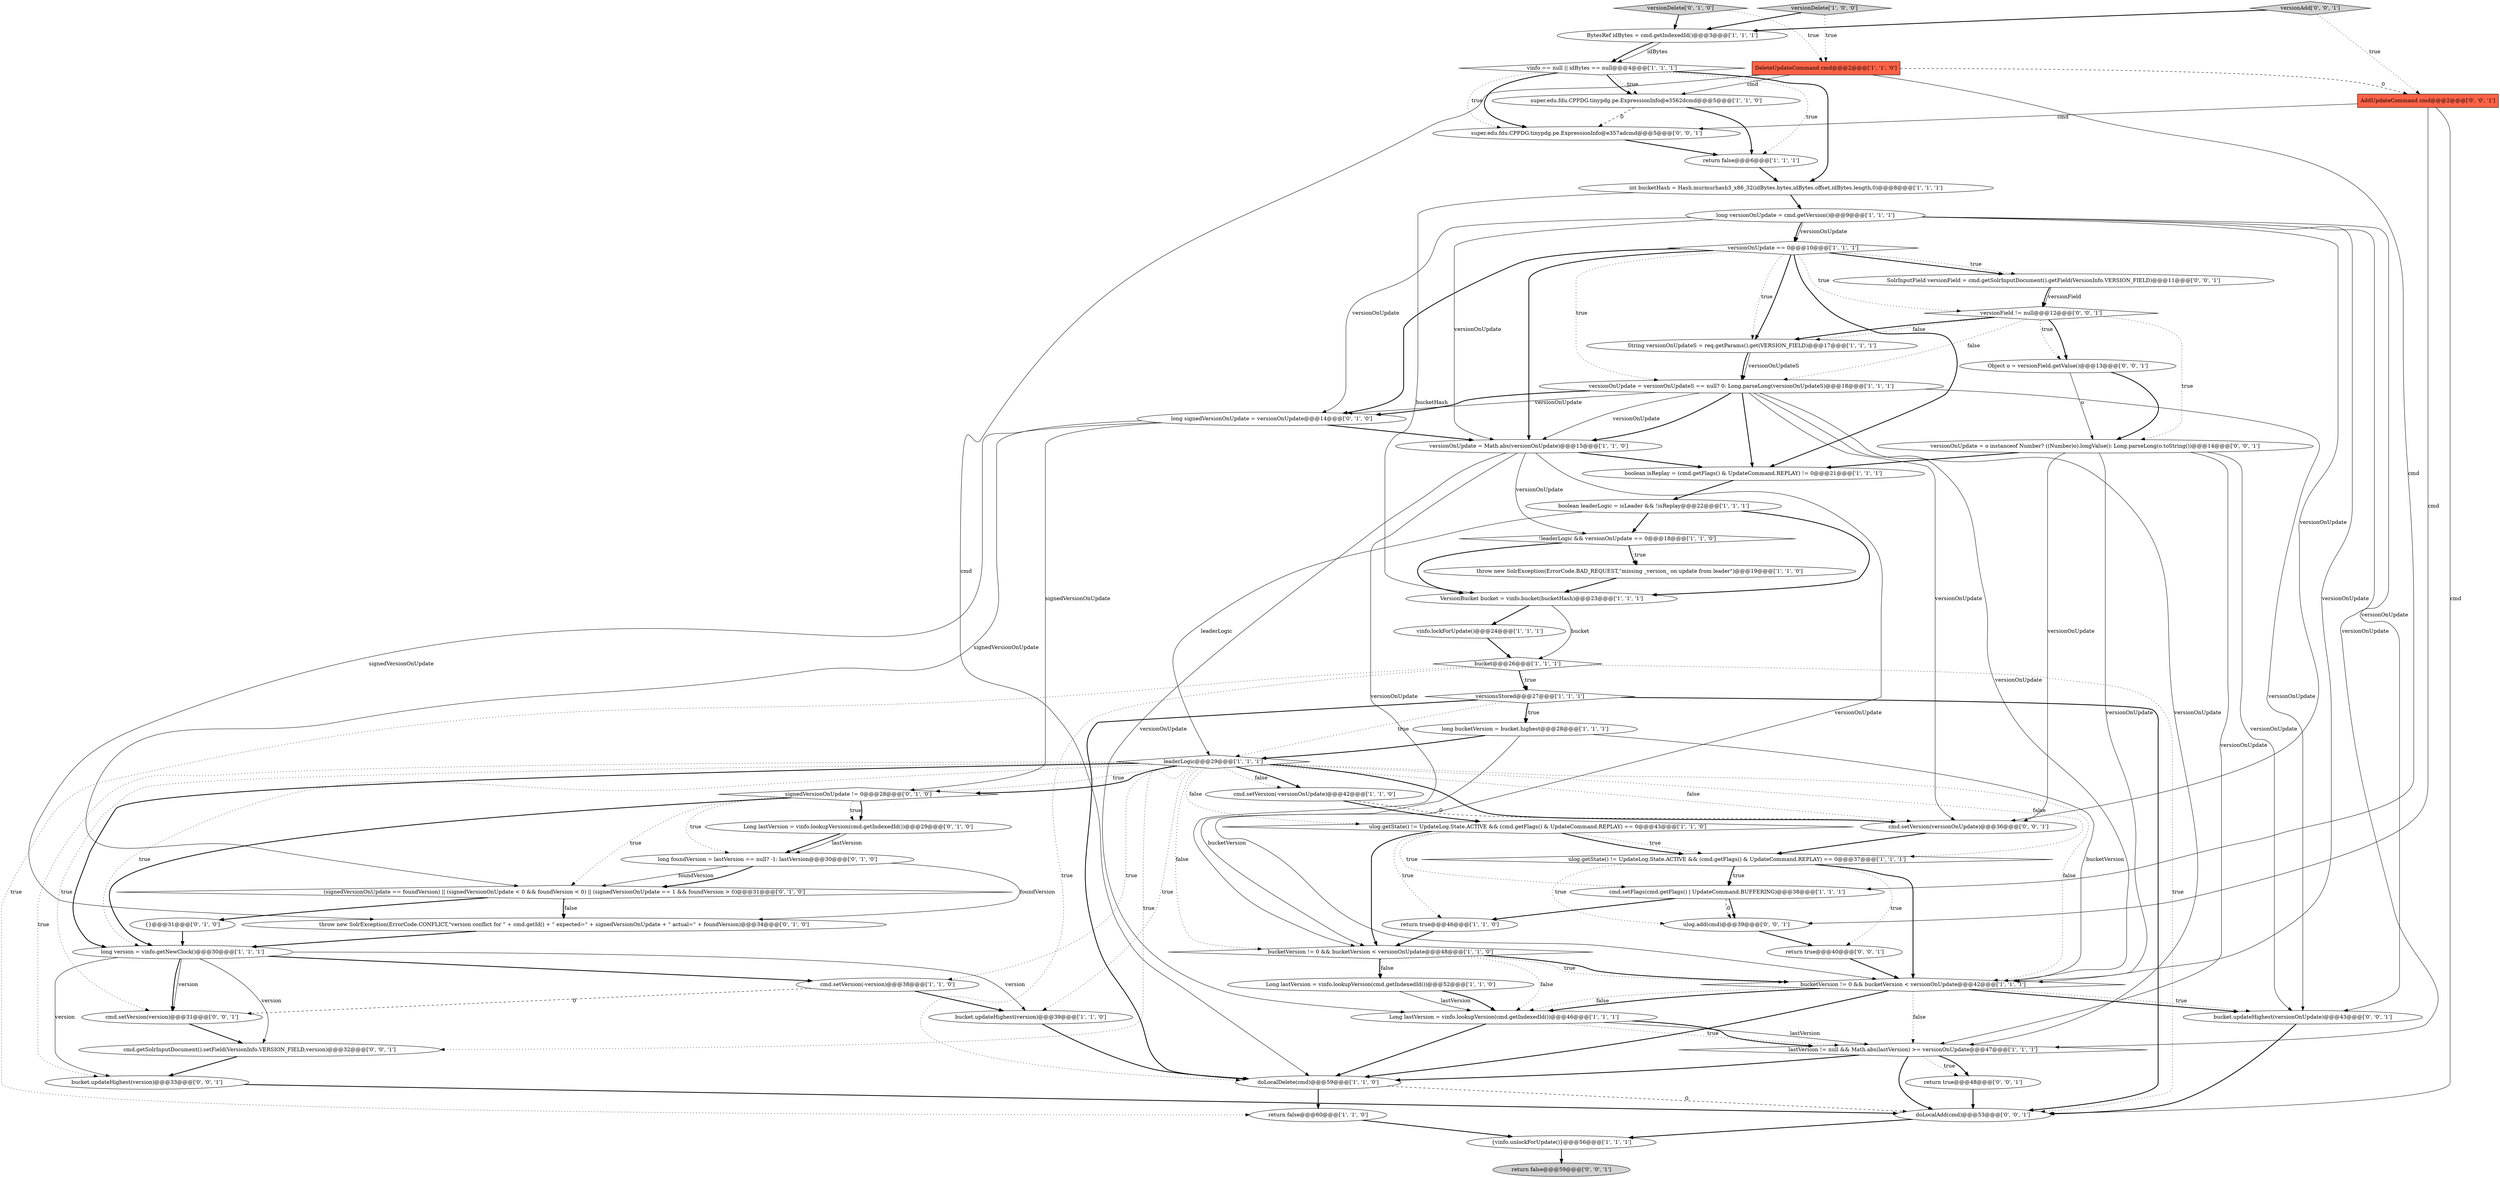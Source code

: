 digraph {
21 [style = filled, label = "versionOnUpdate == 0@@@10@@@['1', '1', '1']", fillcolor = white, shape = diamond image = "AAA0AAABBB1BBB"];
7 [style = filled, label = "ulog.getState() != UpdateLog.State.ACTIVE && (cmd.getFlags() & UpdateCommand.REPLAY) == 0@@@37@@@['1', '1', '1']", fillcolor = white, shape = diamond image = "AAA0AAABBB1BBB"];
14 [style = filled, label = "ulog.getState() != UpdateLog.State.ACTIVE && (cmd.getFlags() & UpdateCommand.REPLAY) == 0@@@43@@@['1', '1', '0']", fillcolor = white, shape = diamond image = "AAA0AAABBB1BBB"];
19 [style = filled, label = "long bucketVersion = bucket.highest@@@28@@@['1', '1', '1']", fillcolor = white, shape = ellipse image = "AAA0AAABBB1BBB"];
39 [style = filled, label = "signedVersionOnUpdate != 0@@@28@@@['0', '1', '0']", fillcolor = white, shape = diamond image = "AAA1AAABBB2BBB"];
15 [style = filled, label = "{vinfo.unlockForUpdate()}@@@56@@@['1', '1', '1']", fillcolor = white, shape = ellipse image = "AAA0AAABBB1BBB"];
34 [style = filled, label = "return true@@@46@@@['1', '1', '0']", fillcolor = white, shape = ellipse image = "AAA0AAABBB1BBB"];
37 [style = filled, label = "versionsStored@@@27@@@['1', '1', '1']", fillcolor = white, shape = diamond image = "AAA0AAABBB1BBB"];
30 [style = filled, label = "int bucketHash = Hash.murmurhash3_x86_32(idBytes.bytes,idBytes.offset,idBytes.length,0)@@@8@@@['1', '1', '1']", fillcolor = white, shape = ellipse image = "AAA0AAABBB1BBB"];
28 [style = filled, label = "!leaderLogic && versionOnUpdate == 0@@@18@@@['1', '1', '0']", fillcolor = white, shape = diamond image = "AAA0AAABBB1BBB"];
55 [style = filled, label = "return true@@@48@@@['0', '0', '1']", fillcolor = white, shape = ellipse image = "AAA0AAABBB3BBB"];
22 [style = filled, label = "versionOnUpdate = versionOnUpdateS == null? 0: Long.parseLong(versionOnUpdateS)@@@18@@@['1', '1', '1']", fillcolor = white, shape = ellipse image = "AAA0AAABBB1BBB"];
47 [style = filled, label = "Object o = versionField.getValue()@@@13@@@['0', '0', '1']", fillcolor = white, shape = ellipse image = "AAA0AAABBB3BBB"];
59 [style = filled, label = "SolrInputField versionField = cmd.getSolrInputDocument().getField(VersionInfo.VERSION_FIELD)@@@11@@@['0', '0', '1']", fillcolor = white, shape = ellipse image = "AAA0AAABBB3BBB"];
6 [style = filled, label = "long versionOnUpdate = cmd.getVersion()@@@9@@@['1', '1', '1']", fillcolor = white, shape = ellipse image = "AAA0AAABBB1BBB"];
18 [style = filled, label = "super.edu.fdu.CPPDG.tinypdg.pe.ExpressionInfo@e3562dcmd@@@5@@@['1', '1', '0']", fillcolor = white, shape = ellipse image = "AAA0AAABBB1BBB"];
56 [style = filled, label = "bucket.updateHighest(versionOnUpdate)@@@43@@@['0', '0', '1']", fillcolor = white, shape = ellipse image = "AAA0AAABBB3BBB"];
44 [style = filled, label = "Long lastVersion = vinfo.lookupVersion(cmd.getIndexedId())@@@29@@@['0', '1', '0']", fillcolor = white, shape = ellipse image = "AAA1AAABBB2BBB"];
11 [style = filled, label = "VersionBucket bucket = vinfo.bucket(bucketHash)@@@23@@@['1', '1', '1']", fillcolor = white, shape = ellipse image = "AAA0AAABBB1BBB"];
9 [style = filled, label = "String versionOnUpdateS = req.getParams().get(VERSION_FIELD)@@@17@@@['1', '1', '1']", fillcolor = white, shape = ellipse image = "AAA0AAABBB1BBB"];
10 [style = filled, label = "DeleteUpdateCommand cmd@@@2@@@['1', '1', '0']", fillcolor = tomato, shape = box image = "AAA0AAABBB1BBB"];
58 [style = filled, label = "versionField != null@@@12@@@['0', '0', '1']", fillcolor = white, shape = diamond image = "AAA0AAABBB3BBB"];
51 [style = filled, label = "cmd.setVersion(versionOnUpdate)@@@36@@@['0', '0', '1']", fillcolor = white, shape = ellipse image = "AAA0AAABBB3BBB"];
52 [style = filled, label = "cmd.getSolrInputDocument().setField(VersionInfo.VERSION_FIELD,version)@@@32@@@['0', '0', '1']", fillcolor = white, shape = ellipse image = "AAA0AAABBB3BBB"];
29 [style = filled, label = "boolean isReplay = (cmd.getFlags() & UpdateCommand.REPLAY) != 0@@@21@@@['1', '1', '1']", fillcolor = white, shape = ellipse image = "AAA0AAABBB1BBB"];
26 [style = filled, label = "cmd.setFlags(cmd.getFlags() | UpdateCommand.BUFFERING)@@@38@@@['1', '1', '1']", fillcolor = white, shape = ellipse image = "AAA0AAABBB1BBB"];
53 [style = filled, label = "super.edu.fdu.CPPDG.tinypdg.pe.ExpressionInfo@e357adcmd@@@5@@@['0', '0', '1']", fillcolor = white, shape = ellipse image = "AAA0AAABBB3BBB"];
33 [style = filled, label = "Long lastVersion = vinfo.lookupVersion(cmd.getIndexedId())@@@46@@@['1', '1', '1']", fillcolor = white, shape = ellipse image = "AAA0AAABBB1BBB"];
57 [style = filled, label = "return true@@@40@@@['0', '0', '1']", fillcolor = white, shape = ellipse image = "AAA0AAABBB3BBB"];
4 [style = filled, label = "BytesRef idBytes = cmd.getIndexedId()@@@3@@@['1', '1', '1']", fillcolor = white, shape = ellipse image = "AAA0AAABBB1BBB"];
50 [style = filled, label = "cmd.setVersion(version)@@@31@@@['0', '0', '1']", fillcolor = white, shape = ellipse image = "AAA0AAABBB3BBB"];
48 [style = filled, label = "AddUpdateCommand cmd@@@2@@@['0', '0', '1']", fillcolor = tomato, shape = box image = "AAA0AAABBB3BBB"];
36 [style = filled, label = "doLocalDelete(cmd)@@@59@@@['1', '1', '0']", fillcolor = white, shape = ellipse image = "AAA0AAABBB1BBB"];
54 [style = filled, label = "return false@@@59@@@['0', '0', '1']", fillcolor = lightgray, shape = ellipse image = "AAA0AAABBB3BBB"];
31 [style = filled, label = "cmd.setVersion(-versionOnUpdate)@@@42@@@['1', '1', '0']", fillcolor = white, shape = ellipse image = "AAA0AAABBB1BBB"];
20 [style = filled, label = "lastVersion != null && Math.abs(lastVersion) >= versionOnUpdate@@@47@@@['1', '1', '1']", fillcolor = white, shape = diamond image = "AAA0AAABBB1BBB"];
61 [style = filled, label = "bucket.updateHighest(version)@@@33@@@['0', '0', '1']", fillcolor = white, shape = ellipse image = "AAA0AAABBB3BBB"];
42 [style = filled, label = "(signedVersionOnUpdate == foundVersion) || (signedVersionOnUpdate < 0 && foundVersion < 0) || (signedVersionOnUpdate == 1 && foundVersion > 0)@@@31@@@['0', '1', '0']", fillcolor = white, shape = diamond image = "AAA1AAABBB2BBB"];
32 [style = filled, label = "long version = vinfo.getNewClock()@@@30@@@['1', '1', '1']", fillcolor = white, shape = ellipse image = "AAA0AAABBB1BBB"];
17 [style = filled, label = "bucket.updateHighest(version)@@@39@@@['1', '1', '0']", fillcolor = white, shape = ellipse image = "AAA0AAABBB1BBB"];
0 [style = filled, label = "throw new SolrException(ErrorCode.BAD_REQUEST,\"missing _version_ on update from leader\")@@@19@@@['1', '1', '0']", fillcolor = white, shape = ellipse image = "AAA0AAABBB1BBB"];
25 [style = filled, label = "vinfo.lockForUpdate()@@@24@@@['1', '1', '1']", fillcolor = white, shape = ellipse image = "AAA0AAABBB1BBB"];
40 [style = filled, label = "{}@@@31@@@['0', '1', '0']", fillcolor = white, shape = ellipse image = "AAA0AAABBB2BBB"];
43 [style = filled, label = "throw new SolrException(ErrorCode.CONFLICT,\"version conflict for \" + cmd.getId() + \" expected=\" + signedVersionOnUpdate + \" actual=\" + foundVersion)@@@34@@@['0', '1', '0']", fillcolor = white, shape = ellipse image = "AAA1AAABBB2BBB"];
27 [style = filled, label = "Long lastVersion = vinfo.lookupVersion(cmd.getIndexedId())@@@52@@@['1', '1', '0']", fillcolor = white, shape = ellipse image = "AAA0AAABBB1BBB"];
23 [style = filled, label = "boolean leaderLogic = isLeader && !isReplay@@@22@@@['1', '1', '1']", fillcolor = white, shape = ellipse image = "AAA0AAABBB1BBB"];
5 [style = filled, label = "bucketVersion != 0 && bucketVersion < versionOnUpdate@@@42@@@['1', '1', '1']", fillcolor = white, shape = diamond image = "AAA0AAABBB1BBB"];
35 [style = filled, label = "return false@@@6@@@['1', '1', '1']", fillcolor = white, shape = ellipse image = "AAA0AAABBB1BBB"];
13 [style = filled, label = "versionOnUpdate = Math.abs(versionOnUpdate)@@@15@@@['1', '1', '0']", fillcolor = white, shape = ellipse image = "AAA0AAABBB1BBB"];
45 [style = filled, label = "long signedVersionOnUpdate = versionOnUpdate@@@14@@@['0', '1', '0']", fillcolor = white, shape = ellipse image = "AAA1AAABBB2BBB"];
49 [style = filled, label = "versionAdd['0', '0', '1']", fillcolor = lightgray, shape = diamond image = "AAA0AAABBB3BBB"];
1 [style = filled, label = "bucket@@@26@@@['1', '1', '1']", fillcolor = white, shape = diamond image = "AAA0AAABBB1BBB"];
8 [style = filled, label = "versionDelete['1', '0', '0']", fillcolor = lightgray, shape = diamond image = "AAA0AAABBB1BBB"];
2 [style = filled, label = "vinfo == null || idBytes == null@@@4@@@['1', '1', '1']", fillcolor = white, shape = diamond image = "AAA0AAABBB1BBB"];
24 [style = filled, label = "leaderLogic@@@29@@@['1', '1', '1']", fillcolor = white, shape = diamond image = "AAA0AAABBB1BBB"];
16 [style = filled, label = "cmd.setVersion(-version)@@@38@@@['1', '1', '0']", fillcolor = white, shape = ellipse image = "AAA0AAABBB1BBB"];
12 [style = filled, label = "return false@@@60@@@['1', '1', '0']", fillcolor = white, shape = ellipse image = "AAA0AAABBB1BBB"];
60 [style = filled, label = "doLocalAdd(cmd)@@@53@@@['0', '0', '1']", fillcolor = white, shape = ellipse image = "AAA0AAABBB3BBB"];
41 [style = filled, label = "long foundVersion = lastVersion == null? -1: lastVersion@@@30@@@['0', '1', '0']", fillcolor = white, shape = ellipse image = "AAA1AAABBB2BBB"];
38 [style = filled, label = "versionDelete['0', '1', '0']", fillcolor = lightgray, shape = diamond image = "AAA0AAABBB2BBB"];
46 [style = filled, label = "ulog.add(cmd)@@@39@@@['0', '0', '1']", fillcolor = white, shape = ellipse image = "AAA0AAABBB3BBB"];
62 [style = filled, label = "versionOnUpdate = o instanceof Number? ((Number)o).longValue(): Long.parseLong(o.toString())@@@14@@@['0', '0', '1']", fillcolor = white, shape = ellipse image = "AAA0AAABBB3BBB"];
3 [style = filled, label = "bucketVersion != 0 && bucketVersion < versionOnUpdate@@@48@@@['1', '1', '0']", fillcolor = white, shape = diamond image = "AAA0AAABBB1BBB"];
6->13 [style = solid, label="versionOnUpdate"];
47->62 [style = solid, label="o"];
22->29 [style = bold, label=""];
20->60 [style = bold, label=""];
24->32 [style = bold, label=""];
58->9 [style = bold, label=""];
24->51 [style = bold, label=""];
14->3 [style = bold, label=""];
6->51 [style = solid, label="versionOnUpdate"];
4->2 [style = solid, label="idBytes"];
5->20 [style = dotted, label="false"];
27->33 [style = solid, label="lastVersion"];
33->20 [style = solid, label="lastVersion"];
14->26 [style = dotted, label="true"];
21->22 [style = dotted, label="true"];
39->32 [style = bold, label=""];
14->7 [style = dotted, label="true"];
15->54 [style = bold, label=""];
41->43 [style = solid, label="foundVersion"];
2->53 [style = bold, label=""];
25->1 [style = bold, label=""];
4->2 [style = bold, label=""];
1->37 [style = bold, label=""];
60->15 [style = bold, label=""];
24->31 [style = dotted, label="false"];
6->21 [style = bold, label=""];
58->47 [style = bold, label=""];
24->14 [style = dotted, label="false"];
37->19 [style = bold, label=""];
3->33 [style = dotted, label="false"];
62->56 [style = solid, label="versionOnUpdate"];
44->41 [style = bold, label=""];
13->29 [style = bold, label=""];
13->3 [style = solid, label="versionOnUpdate"];
45->13 [style = bold, label=""];
53->35 [style = bold, label=""];
59->58 [style = bold, label=""];
5->33 [style = bold, label=""];
31->51 [style = dashed, label="0"];
28->11 [style = bold, label=""];
24->51 [style = dotted, label="false"];
2->53 [style = dotted, label="true"];
58->47 [style = dotted, label="true"];
32->52 [style = solid, label="version"];
10->36 [style = solid, label="cmd"];
28->0 [style = bold, label=""];
22->13 [style = bold, label=""];
7->57 [style = dotted, label="true"];
6->45 [style = solid, label="versionOnUpdate"];
33->20 [style = dotted, label="true"];
26->46 [style = bold, label=""];
40->32 [style = bold, label=""];
21->59 [style = bold, label=""];
13->28 [style = solid, label="versionOnUpdate"];
62->20 [style = solid, label="versionOnUpdate"];
14->7 [style = bold, label=""];
27->33 [style = bold, label=""];
52->61 [style = bold, label=""];
58->9 [style = dotted, label="false"];
35->30 [style = bold, label=""];
42->43 [style = dotted, label="false"];
38->4 [style = bold, label=""];
49->4 [style = bold, label=""];
28->0 [style = dotted, label="true"];
39->44 [style = dotted, label="true"];
32->50 [style = solid, label="version"];
37->19 [style = dotted, label="true"];
61->60 [style = bold, label=""];
24->5 [style = dotted, label="false"];
22->56 [style = solid, label="versionOnUpdate"];
22->13 [style = solid, label="versionOnUpdate"];
33->20 [style = bold, label=""];
21->58 [style = dotted, label="true"];
0->11 [style = bold, label=""];
24->61 [style = dotted, label="true"];
13->33 [style = solid, label="versionOnUpdate"];
48->46 [style = solid, label="cmd"];
41->42 [style = solid, label="foundVersion"];
30->6 [style = bold, label=""];
42->40 [style = bold, label=""];
62->51 [style = solid, label="versionOnUpdate"];
22->51 [style = solid, label="versionOnUpdate"];
24->16 [style = dotted, label="true"];
19->3 [style = solid, label="bucketVersion"];
20->36 [style = bold, label=""];
36->12 [style = bold, label=""];
23->24 [style = solid, label="leaderLogic"];
22->45 [style = bold, label=""];
47->62 [style = bold, label=""];
1->37 [style = dotted, label="true"];
14->34 [style = dotted, label="true"];
37->24 [style = dotted, label="true"];
31->14 [style = bold, label=""];
20->55 [style = dotted, label="true"];
21->45 [style = bold, label=""];
39->44 [style = bold, label=""];
21->13 [style = bold, label=""];
8->10 [style = dotted, label="true"];
11->25 [style = bold, label=""];
19->5 [style = solid, label="bucketVersion"];
5->56 [style = bold, label=""];
24->39 [style = bold, label=""];
9->22 [style = solid, label="versionOnUpdateS"];
43->32 [style = bold, label=""];
26->46 [style = dashed, label="0"];
21->9 [style = dotted, label="true"];
39->42 [style = dotted, label="true"];
7->26 [style = dotted, label="true"];
19->24 [style = bold, label=""];
3->27 [style = bold, label=""];
10->18 [style = solid, label="cmd"];
56->60 [style = bold, label=""];
21->59 [style = dotted, label="true"];
5->33 [style = dotted, label="false"];
18->53 [style = dashed, label="0"];
17->36 [style = bold, label=""];
10->48 [style = dashed, label="0"];
24->31 [style = bold, label=""];
22->20 [style = solid, label="versionOnUpdate"];
2->18 [style = dotted, label="true"];
26->34 [style = bold, label=""];
48->60 [style = solid, label="cmd"];
1->12 [style = dotted, label="true"];
22->45 [style = solid, label="versionOnUpdate"];
6->20 [style = solid, label="versionOnUpdate"];
32->16 [style = bold, label=""];
7->5 [style = bold, label=""];
45->43 [style = solid, label="signedVersionOnUpdate"];
16->17 [style = bold, label=""];
21->9 [style = bold, label=""];
5->36 [style = bold, label=""];
58->22 [style = dotted, label="false"];
62->29 [style = bold, label=""];
1->60 [style = dotted, label="true"];
24->50 [style = dotted, label="true"];
18->35 [style = bold, label=""];
6->56 [style = solid, label="versionOnUpdate"];
10->26 [style = solid, label="cmd"];
38->10 [style = dotted, label="true"];
45->39 [style = solid, label="signedVersionOnUpdate"];
48->53 [style = solid, label="cmd"];
9->22 [style = bold, label=""];
2->35 [style = dotted, label="true"];
5->56 [style = dotted, label="true"];
37->60 [style = bold, label=""];
39->41 [style = dotted, label="true"];
46->57 [style = bold, label=""];
24->3 [style = dotted, label="false"];
8->4 [style = bold, label=""];
32->17 [style = solid, label="version"];
12->15 [style = bold, label=""];
24->39 [style = dotted, label="true"];
42->43 [style = bold, label=""];
1->36 [style = dotted, label="true"];
59->58 [style = solid, label="versionField"];
13->5 [style = solid, label="versionOnUpdate"];
7->26 [style = bold, label=""];
23->11 [style = bold, label=""];
34->3 [style = bold, label=""];
21->29 [style = bold, label=""];
3->5 [style = bold, label=""];
29->23 [style = bold, label=""];
22->5 [style = solid, label="versionOnUpdate"];
51->7 [style = bold, label=""];
24->52 [style = dotted, label="true"];
37->36 [style = bold, label=""];
2->18 [style = bold, label=""];
6->5 [style = solid, label="versionOnUpdate"];
44->41 [style = solid, label="lastVersion"];
16->50 [style = dashed, label="0"];
41->42 [style = bold, label=""];
49->48 [style = dotted, label="true"];
55->60 [style = bold, label=""];
6->21 [style = solid, label="versionOnUpdate"];
2->30 [style = bold, label=""];
24->32 [style = dotted, label="true"];
36->60 [style = dashed, label="0"];
50->52 [style = bold, label=""];
23->28 [style = bold, label=""];
30->11 [style = solid, label="bucketHash"];
3->27 [style = dotted, label="false"];
62->5 [style = solid, label="versionOnUpdate"];
20->55 [style = bold, label=""];
57->5 [style = bold, label=""];
24->7 [style = dotted, label="false"];
3->5 [style = dotted, label="true"];
33->36 [style = bold, label=""];
32->50 [style = bold, label=""];
45->42 [style = solid, label="signedVersionOnUpdate"];
24->17 [style = dotted, label="true"];
58->62 [style = dotted, label="true"];
32->61 [style = solid, label="version"];
7->46 [style = dotted, label="true"];
11->1 [style = solid, label="bucket"];
}
